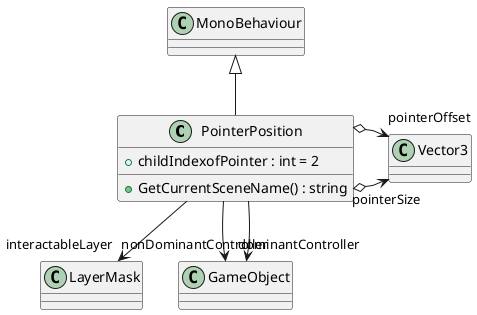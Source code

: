 @startuml
class PointerPosition {
    + childIndexofPointer : int = 2
    + GetCurrentSceneName() : string
}
MonoBehaviour <|-- PointerPosition
PointerPosition --> "interactableLayer" LayerMask
PointerPosition --> "dominantController" GameObject
PointerPosition --> "nonDominantController" GameObject
PointerPosition o-> "pointerSize" Vector3
PointerPosition o-> "pointerOffset" Vector3
@enduml
